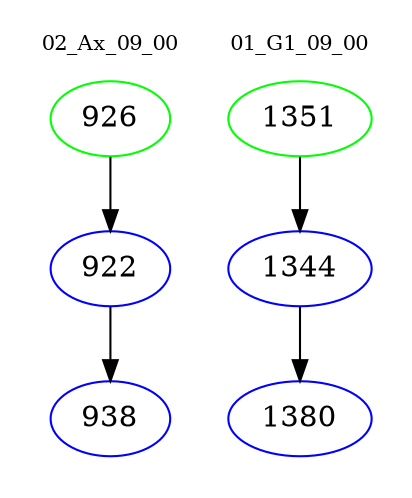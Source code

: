 digraph{
subgraph cluster_0 {
color = white
label = "02_Ax_09_00";
fontsize=10;
T0_926 [label="926", color="green"]
T0_926 -> T0_922 [color="black"]
T0_922 [label="922", color="blue"]
T0_922 -> T0_938 [color="black"]
T0_938 [label="938", color="blue"]
}
subgraph cluster_1 {
color = white
label = "01_G1_09_00";
fontsize=10;
T1_1351 [label="1351", color="green"]
T1_1351 -> T1_1344 [color="black"]
T1_1344 [label="1344", color="blue"]
T1_1344 -> T1_1380 [color="black"]
T1_1380 [label="1380", color="blue"]
}
}
